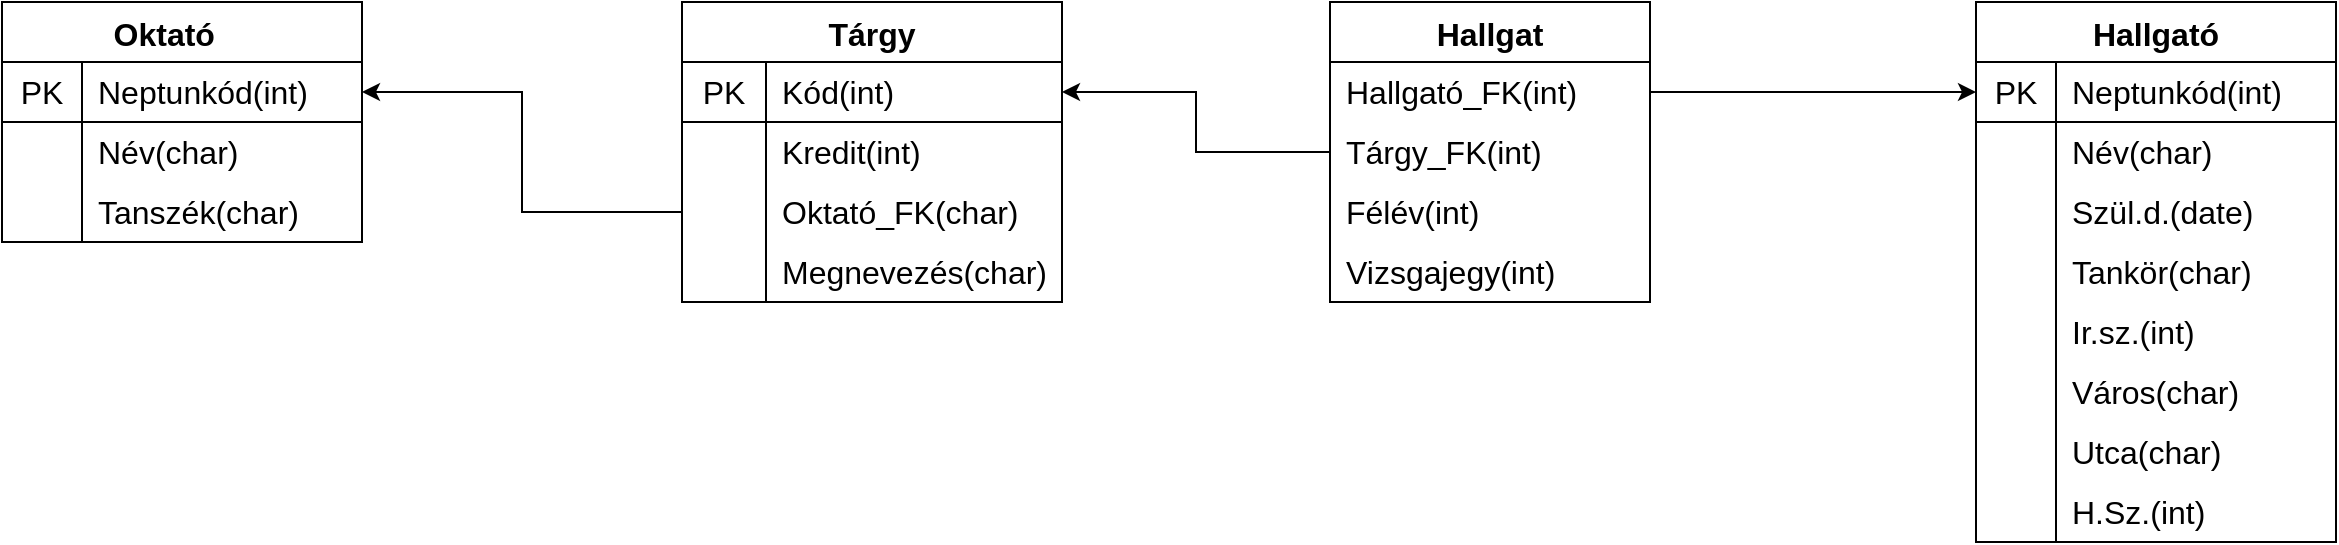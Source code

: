 <mxfile version="26.2.14">
  <diagram name="1 oldal" id="Oifg1sKgQzC-aDMQORgu">
    <mxGraphModel dx="2187" dy="878" grid="1" gridSize="10" guides="1" tooltips="1" connect="1" arrows="1" fold="1" page="1" pageScale="1" pageWidth="827" pageHeight="1169" math="0" shadow="0">
      <root>
        <mxCell id="0" />
        <mxCell id="1" parent="0" />
        <mxCell id="ToHHgcOUZoWuhxtNPYln-1" value="Hallgató" style="shape=table;startSize=30;container=1;collapsible=0;childLayout=tableLayout;fixedRows=1;rowLines=0;fontStyle=1;strokeColor=default;fontSize=16;" vertex="1" parent="1">
          <mxGeometry x="437" y="350" width="180" height="270" as="geometry" />
        </mxCell>
        <mxCell id="ToHHgcOUZoWuhxtNPYln-2" value="" style="shape=tableRow;horizontal=0;startSize=0;swimlaneHead=0;swimlaneBody=0;top=0;left=0;bottom=0;right=0;collapsible=0;dropTarget=0;fillColor=none;points=[[0,0.5],[1,0.5]];portConstraint=eastwest;strokeColor=inherit;fontSize=16;" vertex="1" parent="ToHHgcOUZoWuhxtNPYln-1">
          <mxGeometry y="30" width="180" height="30" as="geometry" />
        </mxCell>
        <mxCell id="ToHHgcOUZoWuhxtNPYln-3" value="PK" style="shape=partialRectangle;html=1;whiteSpace=wrap;connectable=0;fillColor=none;top=0;left=0;bottom=1;right=0;overflow=hidden;pointerEvents=1;strokeColor=inherit;fontSize=16;" vertex="1" parent="ToHHgcOUZoWuhxtNPYln-2">
          <mxGeometry width="40" height="30" as="geometry">
            <mxRectangle width="40" height="30" as="alternateBounds" />
          </mxGeometry>
        </mxCell>
        <mxCell id="ToHHgcOUZoWuhxtNPYln-4" value="Neptunkód(int)" style="shape=partialRectangle;html=1;whiteSpace=wrap;connectable=0;fillColor=none;top=0;left=0;bottom=1;right=0;align=left;spacingLeft=6;overflow=hidden;strokeColor=inherit;fontSize=16;" vertex="1" parent="ToHHgcOUZoWuhxtNPYln-2">
          <mxGeometry x="40" width="140" height="30" as="geometry">
            <mxRectangle width="140" height="30" as="alternateBounds" />
          </mxGeometry>
        </mxCell>
        <mxCell id="ToHHgcOUZoWuhxtNPYln-5" value="" style="shape=tableRow;horizontal=0;startSize=0;swimlaneHead=0;swimlaneBody=0;top=0;left=0;bottom=0;right=0;collapsible=0;dropTarget=0;fillColor=none;points=[[0,0.5],[1,0.5]];portConstraint=eastwest;strokeColor=inherit;fontSize=16;" vertex="1" parent="ToHHgcOUZoWuhxtNPYln-1">
          <mxGeometry y="60" width="180" height="30" as="geometry" />
        </mxCell>
        <mxCell id="ToHHgcOUZoWuhxtNPYln-6" value="" style="shape=partialRectangle;html=1;whiteSpace=wrap;connectable=0;fillColor=none;top=0;left=0;bottom=0;right=0;overflow=hidden;strokeColor=inherit;fontSize=16;" vertex="1" parent="ToHHgcOUZoWuhxtNPYln-5">
          <mxGeometry width="40" height="30" as="geometry">
            <mxRectangle width="40" height="30" as="alternateBounds" />
          </mxGeometry>
        </mxCell>
        <mxCell id="ToHHgcOUZoWuhxtNPYln-7" value="Név(char)" style="shape=partialRectangle;html=1;whiteSpace=wrap;connectable=0;fillColor=none;top=0;left=0;bottom=0;right=0;align=left;spacingLeft=6;overflow=hidden;strokeColor=inherit;fontSize=16;" vertex="1" parent="ToHHgcOUZoWuhxtNPYln-5">
          <mxGeometry x="40" width="140" height="30" as="geometry">
            <mxRectangle width="140" height="30" as="alternateBounds" />
          </mxGeometry>
        </mxCell>
        <mxCell id="ToHHgcOUZoWuhxtNPYln-8" value="" style="shape=tableRow;horizontal=0;startSize=0;swimlaneHead=0;swimlaneBody=0;top=0;left=0;bottom=0;right=0;collapsible=0;dropTarget=0;fillColor=none;points=[[0,0.5],[1,0.5]];portConstraint=eastwest;strokeColor=inherit;fontSize=16;" vertex="1" parent="ToHHgcOUZoWuhxtNPYln-1">
          <mxGeometry y="90" width="180" height="30" as="geometry" />
        </mxCell>
        <mxCell id="ToHHgcOUZoWuhxtNPYln-9" value="" style="shape=partialRectangle;html=1;whiteSpace=wrap;connectable=0;fillColor=none;top=0;left=0;bottom=0;right=0;overflow=hidden;strokeColor=inherit;fontSize=16;" vertex="1" parent="ToHHgcOUZoWuhxtNPYln-8">
          <mxGeometry width="40" height="30" as="geometry">
            <mxRectangle width="40" height="30" as="alternateBounds" />
          </mxGeometry>
        </mxCell>
        <mxCell id="ToHHgcOUZoWuhxtNPYln-10" value="Szül.d.(date)" style="shape=partialRectangle;html=1;whiteSpace=wrap;connectable=0;fillColor=none;top=0;left=0;bottom=0;right=0;align=left;spacingLeft=6;overflow=hidden;strokeColor=inherit;fontSize=16;" vertex="1" parent="ToHHgcOUZoWuhxtNPYln-8">
          <mxGeometry x="40" width="140" height="30" as="geometry">
            <mxRectangle width="140" height="30" as="alternateBounds" />
          </mxGeometry>
        </mxCell>
        <mxCell id="ToHHgcOUZoWuhxtNPYln-50" style="shape=tableRow;horizontal=0;startSize=0;swimlaneHead=0;swimlaneBody=0;top=0;left=0;bottom=0;right=0;collapsible=0;dropTarget=0;fillColor=none;points=[[0,0.5],[1,0.5]];portConstraint=eastwest;strokeColor=inherit;fontSize=16;" vertex="1" parent="ToHHgcOUZoWuhxtNPYln-1">
          <mxGeometry y="120" width="180" height="30" as="geometry" />
        </mxCell>
        <mxCell id="ToHHgcOUZoWuhxtNPYln-51" style="shape=partialRectangle;html=1;whiteSpace=wrap;connectable=0;fillColor=none;top=0;left=0;bottom=0;right=0;overflow=hidden;strokeColor=inherit;fontSize=16;" vertex="1" parent="ToHHgcOUZoWuhxtNPYln-50">
          <mxGeometry width="40" height="30" as="geometry">
            <mxRectangle width="40" height="30" as="alternateBounds" />
          </mxGeometry>
        </mxCell>
        <mxCell id="ToHHgcOUZoWuhxtNPYln-52" value="Tankör(char)" style="shape=partialRectangle;html=1;whiteSpace=wrap;connectable=0;fillColor=none;top=0;left=0;bottom=0;right=0;align=left;spacingLeft=6;overflow=hidden;strokeColor=inherit;fontSize=16;" vertex="1" parent="ToHHgcOUZoWuhxtNPYln-50">
          <mxGeometry x="40" width="140" height="30" as="geometry">
            <mxRectangle width="140" height="30" as="alternateBounds" />
          </mxGeometry>
        </mxCell>
        <mxCell id="ToHHgcOUZoWuhxtNPYln-53" style="shape=tableRow;horizontal=0;startSize=0;swimlaneHead=0;swimlaneBody=0;top=0;left=0;bottom=0;right=0;collapsible=0;dropTarget=0;fillColor=none;points=[[0,0.5],[1,0.5]];portConstraint=eastwest;strokeColor=inherit;fontSize=16;" vertex="1" parent="ToHHgcOUZoWuhxtNPYln-1">
          <mxGeometry y="150" width="180" height="30" as="geometry" />
        </mxCell>
        <mxCell id="ToHHgcOUZoWuhxtNPYln-54" style="shape=partialRectangle;html=1;whiteSpace=wrap;connectable=0;fillColor=none;top=0;left=0;bottom=0;right=0;overflow=hidden;strokeColor=inherit;fontSize=16;" vertex="1" parent="ToHHgcOUZoWuhxtNPYln-53">
          <mxGeometry width="40" height="30" as="geometry">
            <mxRectangle width="40" height="30" as="alternateBounds" />
          </mxGeometry>
        </mxCell>
        <mxCell id="ToHHgcOUZoWuhxtNPYln-55" value="Ir.sz.(int)" style="shape=partialRectangle;html=1;whiteSpace=wrap;connectable=0;fillColor=none;top=0;left=0;bottom=0;right=0;align=left;spacingLeft=6;overflow=hidden;strokeColor=inherit;fontSize=16;" vertex="1" parent="ToHHgcOUZoWuhxtNPYln-53">
          <mxGeometry x="40" width="140" height="30" as="geometry">
            <mxRectangle width="140" height="30" as="alternateBounds" />
          </mxGeometry>
        </mxCell>
        <mxCell id="ToHHgcOUZoWuhxtNPYln-56" style="shape=tableRow;horizontal=0;startSize=0;swimlaneHead=0;swimlaneBody=0;top=0;left=0;bottom=0;right=0;collapsible=0;dropTarget=0;fillColor=none;points=[[0,0.5],[1,0.5]];portConstraint=eastwest;strokeColor=inherit;fontSize=16;" vertex="1" parent="ToHHgcOUZoWuhxtNPYln-1">
          <mxGeometry y="180" width="180" height="30" as="geometry" />
        </mxCell>
        <mxCell id="ToHHgcOUZoWuhxtNPYln-57" style="shape=partialRectangle;html=1;whiteSpace=wrap;connectable=0;fillColor=none;top=0;left=0;bottom=0;right=0;overflow=hidden;strokeColor=inherit;fontSize=16;" vertex="1" parent="ToHHgcOUZoWuhxtNPYln-56">
          <mxGeometry width="40" height="30" as="geometry">
            <mxRectangle width="40" height="30" as="alternateBounds" />
          </mxGeometry>
        </mxCell>
        <mxCell id="ToHHgcOUZoWuhxtNPYln-58" value="Város(char)" style="shape=partialRectangle;html=1;whiteSpace=wrap;connectable=0;fillColor=none;top=0;left=0;bottom=0;right=0;align=left;spacingLeft=6;overflow=hidden;strokeColor=inherit;fontSize=16;" vertex="1" parent="ToHHgcOUZoWuhxtNPYln-56">
          <mxGeometry x="40" width="140" height="30" as="geometry">
            <mxRectangle width="140" height="30" as="alternateBounds" />
          </mxGeometry>
        </mxCell>
        <mxCell id="ToHHgcOUZoWuhxtNPYln-59" style="shape=tableRow;horizontal=0;startSize=0;swimlaneHead=0;swimlaneBody=0;top=0;left=0;bottom=0;right=0;collapsible=0;dropTarget=0;fillColor=none;points=[[0,0.5],[1,0.5]];portConstraint=eastwest;strokeColor=inherit;fontSize=16;" vertex="1" parent="ToHHgcOUZoWuhxtNPYln-1">
          <mxGeometry y="210" width="180" height="30" as="geometry" />
        </mxCell>
        <mxCell id="ToHHgcOUZoWuhxtNPYln-60" style="shape=partialRectangle;html=1;whiteSpace=wrap;connectable=0;fillColor=none;top=0;left=0;bottom=0;right=0;overflow=hidden;strokeColor=inherit;fontSize=16;" vertex="1" parent="ToHHgcOUZoWuhxtNPYln-59">
          <mxGeometry width="40" height="30" as="geometry">
            <mxRectangle width="40" height="30" as="alternateBounds" />
          </mxGeometry>
        </mxCell>
        <mxCell id="ToHHgcOUZoWuhxtNPYln-61" value="Utca(char)" style="shape=partialRectangle;html=1;whiteSpace=wrap;connectable=0;fillColor=none;top=0;left=0;bottom=0;right=0;align=left;spacingLeft=6;overflow=hidden;strokeColor=inherit;fontSize=16;" vertex="1" parent="ToHHgcOUZoWuhxtNPYln-59">
          <mxGeometry x="40" width="140" height="30" as="geometry">
            <mxRectangle width="140" height="30" as="alternateBounds" />
          </mxGeometry>
        </mxCell>
        <mxCell id="ToHHgcOUZoWuhxtNPYln-62" style="shape=tableRow;horizontal=0;startSize=0;swimlaneHead=0;swimlaneBody=0;top=0;left=0;bottom=0;right=0;collapsible=0;dropTarget=0;fillColor=none;points=[[0,0.5],[1,0.5]];portConstraint=eastwest;strokeColor=inherit;fontSize=16;" vertex="1" parent="ToHHgcOUZoWuhxtNPYln-1">
          <mxGeometry y="240" width="180" height="30" as="geometry" />
        </mxCell>
        <mxCell id="ToHHgcOUZoWuhxtNPYln-63" style="shape=partialRectangle;html=1;whiteSpace=wrap;connectable=0;fillColor=none;top=0;left=0;bottom=0;right=0;overflow=hidden;strokeColor=inherit;fontSize=16;" vertex="1" parent="ToHHgcOUZoWuhxtNPYln-62">
          <mxGeometry width="40" height="30" as="geometry">
            <mxRectangle width="40" height="30" as="alternateBounds" />
          </mxGeometry>
        </mxCell>
        <mxCell id="ToHHgcOUZoWuhxtNPYln-64" value="H.Sz.(int)" style="shape=partialRectangle;html=1;whiteSpace=wrap;connectable=0;fillColor=none;top=0;left=0;bottom=0;right=0;align=left;spacingLeft=6;overflow=hidden;strokeColor=inherit;fontSize=16;" vertex="1" parent="ToHHgcOUZoWuhxtNPYln-62">
          <mxGeometry x="40" width="140" height="30" as="geometry">
            <mxRectangle width="140" height="30" as="alternateBounds" />
          </mxGeometry>
        </mxCell>
        <mxCell id="ToHHgcOUZoWuhxtNPYln-11" value="Hallgat" style="shape=table;startSize=30;container=1;collapsible=0;childLayout=tableLayout;fixedRows=1;rowLines=0;fontStyle=1;strokeColor=default;fontSize=16;swimlaneLine=1;" vertex="1" parent="1">
          <mxGeometry x="114" y="350" width="160" height="150" as="geometry" />
        </mxCell>
        <mxCell id="ToHHgcOUZoWuhxtNPYln-12" value="" style="shape=tableRow;horizontal=0;startSize=0;swimlaneHead=0;swimlaneBody=0;top=0;left=0;bottom=0;right=0;collapsible=0;dropTarget=0;fillColor=none;points=[[0,0.5],[1,0.5]];portConstraint=eastwest;strokeColor=inherit;fontSize=16;" vertex="1" parent="ToHHgcOUZoWuhxtNPYln-11">
          <mxGeometry y="30" width="160" height="30" as="geometry" />
        </mxCell>
        <mxCell id="ToHHgcOUZoWuhxtNPYln-14" value="Hallgató_FK(int)" style="shape=partialRectangle;html=1;whiteSpace=wrap;connectable=0;fillColor=none;top=0;left=0;bottom=0;right=0;align=left;spacingLeft=6;overflow=hidden;strokeColor=inherit;fontSize=16;" vertex="1" parent="ToHHgcOUZoWuhxtNPYln-12">
          <mxGeometry width="160" height="30" as="geometry">
            <mxRectangle width="160" height="30" as="alternateBounds" />
          </mxGeometry>
        </mxCell>
        <mxCell id="ToHHgcOUZoWuhxtNPYln-15" value="" style="shape=tableRow;horizontal=0;startSize=0;swimlaneHead=0;swimlaneBody=0;top=0;left=0;bottom=0;right=0;collapsible=0;dropTarget=0;fillColor=none;points=[[0,0.5],[1,0.5]];portConstraint=eastwest;strokeColor=inherit;fontSize=16;" vertex="1" parent="ToHHgcOUZoWuhxtNPYln-11">
          <mxGeometry y="60" width="160" height="30" as="geometry" />
        </mxCell>
        <mxCell id="ToHHgcOUZoWuhxtNPYln-17" value="Tárgy_FK(int)" style="shape=partialRectangle;html=1;whiteSpace=wrap;connectable=0;fillColor=none;top=0;left=0;bottom=0;right=0;align=left;spacingLeft=6;overflow=hidden;strokeColor=inherit;fontSize=16;" vertex="1" parent="ToHHgcOUZoWuhxtNPYln-15">
          <mxGeometry width="160" height="30" as="geometry">
            <mxRectangle width="160" height="30" as="alternateBounds" />
          </mxGeometry>
        </mxCell>
        <mxCell id="ToHHgcOUZoWuhxtNPYln-18" value="" style="shape=tableRow;horizontal=0;startSize=0;swimlaneHead=0;swimlaneBody=0;top=0;left=0;bottom=0;right=0;collapsible=0;dropTarget=0;fillColor=none;points=[[0,0.5],[1,0.5]];portConstraint=eastwest;strokeColor=inherit;fontSize=16;" vertex="1" parent="ToHHgcOUZoWuhxtNPYln-11">
          <mxGeometry y="90" width="160" height="30" as="geometry" />
        </mxCell>
        <mxCell id="ToHHgcOUZoWuhxtNPYln-20" value="Félév(int)" style="shape=partialRectangle;html=1;whiteSpace=wrap;connectable=0;fillColor=none;top=0;left=0;bottom=0;right=0;align=left;spacingLeft=6;overflow=hidden;strokeColor=inherit;fontSize=16;" vertex="1" parent="ToHHgcOUZoWuhxtNPYln-18">
          <mxGeometry width="160" height="30" as="geometry">
            <mxRectangle width="160" height="30" as="alternateBounds" />
          </mxGeometry>
        </mxCell>
        <mxCell id="ToHHgcOUZoWuhxtNPYln-47" style="shape=tableRow;horizontal=0;startSize=0;swimlaneHead=0;swimlaneBody=0;top=0;left=0;bottom=0;right=0;collapsible=0;dropTarget=0;fillColor=none;points=[[0,0.5],[1,0.5]];portConstraint=eastwest;strokeColor=inherit;fontSize=16;" vertex="1" parent="ToHHgcOUZoWuhxtNPYln-11">
          <mxGeometry y="120" width="160" height="30" as="geometry" />
        </mxCell>
        <mxCell id="ToHHgcOUZoWuhxtNPYln-49" value="Vizsgajegy(int)" style="shape=partialRectangle;html=1;whiteSpace=wrap;connectable=0;fillColor=none;top=0;left=0;bottom=0;right=0;align=left;spacingLeft=6;overflow=hidden;strokeColor=inherit;fontSize=16;" vertex="1" parent="ToHHgcOUZoWuhxtNPYln-47">
          <mxGeometry width="160" height="30" as="geometry">
            <mxRectangle width="160" height="30" as="alternateBounds" />
          </mxGeometry>
        </mxCell>
        <mxCell id="ToHHgcOUZoWuhxtNPYln-21" value="Tárgy" style="shape=table;startSize=30;container=1;collapsible=0;childLayout=tableLayout;fixedRows=1;rowLines=0;fontStyle=1;strokeColor=default;fontSize=16;" vertex="1" parent="1">
          <mxGeometry x="-210" y="350" width="190" height="150" as="geometry" />
        </mxCell>
        <mxCell id="ToHHgcOUZoWuhxtNPYln-22" value="" style="shape=tableRow;horizontal=0;startSize=0;swimlaneHead=0;swimlaneBody=0;top=0;left=0;bottom=0;right=0;collapsible=0;dropTarget=0;fillColor=none;points=[[0,0.5],[1,0.5]];portConstraint=eastwest;strokeColor=inherit;fontSize=16;" vertex="1" parent="ToHHgcOUZoWuhxtNPYln-21">
          <mxGeometry y="30" width="190" height="30" as="geometry" />
        </mxCell>
        <mxCell id="ToHHgcOUZoWuhxtNPYln-23" value="PK" style="shape=partialRectangle;html=1;whiteSpace=wrap;connectable=0;fillColor=none;top=0;left=0;bottom=1;right=0;overflow=hidden;pointerEvents=1;strokeColor=inherit;fontSize=16;" vertex="1" parent="ToHHgcOUZoWuhxtNPYln-22">
          <mxGeometry width="42" height="30" as="geometry">
            <mxRectangle width="42" height="30" as="alternateBounds" />
          </mxGeometry>
        </mxCell>
        <mxCell id="ToHHgcOUZoWuhxtNPYln-24" value="Kód(int)" style="shape=partialRectangle;html=1;whiteSpace=wrap;connectable=0;fillColor=none;top=0;left=0;bottom=1;right=0;align=left;spacingLeft=6;overflow=hidden;strokeColor=inherit;fontSize=16;" vertex="1" parent="ToHHgcOUZoWuhxtNPYln-22">
          <mxGeometry x="42" width="148" height="30" as="geometry">
            <mxRectangle width="148" height="30" as="alternateBounds" />
          </mxGeometry>
        </mxCell>
        <mxCell id="ToHHgcOUZoWuhxtNPYln-25" value="" style="shape=tableRow;horizontal=0;startSize=0;swimlaneHead=0;swimlaneBody=0;top=0;left=0;bottom=0;right=0;collapsible=0;dropTarget=0;fillColor=none;points=[[0,0.5],[1,0.5]];portConstraint=eastwest;strokeColor=inherit;fontSize=16;" vertex="1" parent="ToHHgcOUZoWuhxtNPYln-21">
          <mxGeometry y="60" width="190" height="30" as="geometry" />
        </mxCell>
        <mxCell id="ToHHgcOUZoWuhxtNPYln-26" value="" style="shape=partialRectangle;html=1;whiteSpace=wrap;connectable=0;fillColor=none;top=0;left=0;bottom=0;right=0;overflow=hidden;strokeColor=inherit;fontSize=16;" vertex="1" parent="ToHHgcOUZoWuhxtNPYln-25">
          <mxGeometry width="42" height="30" as="geometry">
            <mxRectangle width="42" height="30" as="alternateBounds" />
          </mxGeometry>
        </mxCell>
        <mxCell id="ToHHgcOUZoWuhxtNPYln-27" value="Kredit(int)" style="shape=partialRectangle;html=1;whiteSpace=wrap;connectable=0;fillColor=none;top=0;left=0;bottom=0;right=0;align=left;spacingLeft=6;overflow=hidden;strokeColor=inherit;fontSize=16;" vertex="1" parent="ToHHgcOUZoWuhxtNPYln-25">
          <mxGeometry x="42" width="148" height="30" as="geometry">
            <mxRectangle width="148" height="30" as="alternateBounds" />
          </mxGeometry>
        </mxCell>
        <mxCell id="ToHHgcOUZoWuhxtNPYln-28" value="" style="shape=tableRow;horizontal=0;startSize=0;swimlaneHead=0;swimlaneBody=0;top=0;left=0;bottom=0;right=0;collapsible=0;dropTarget=0;fillColor=none;points=[[0,0.5],[1,0.5]];portConstraint=eastwest;strokeColor=inherit;fontSize=16;" vertex="1" parent="ToHHgcOUZoWuhxtNPYln-21">
          <mxGeometry y="90" width="190" height="30" as="geometry" />
        </mxCell>
        <mxCell id="ToHHgcOUZoWuhxtNPYln-29" value="" style="shape=partialRectangle;html=1;whiteSpace=wrap;connectable=0;fillColor=none;top=0;left=0;bottom=0;right=0;overflow=hidden;strokeColor=inherit;fontSize=16;" vertex="1" parent="ToHHgcOUZoWuhxtNPYln-28">
          <mxGeometry width="42" height="30" as="geometry">
            <mxRectangle width="42" height="30" as="alternateBounds" />
          </mxGeometry>
        </mxCell>
        <mxCell id="ToHHgcOUZoWuhxtNPYln-30" value="&lt;div&gt;Oktató_FK(char)&lt;/div&gt;" style="shape=partialRectangle;html=1;whiteSpace=wrap;connectable=0;fillColor=none;top=0;left=0;bottom=0;right=0;align=left;spacingLeft=6;overflow=hidden;strokeColor=inherit;fontSize=16;" vertex="1" parent="ToHHgcOUZoWuhxtNPYln-28">
          <mxGeometry x="42" width="148" height="30" as="geometry">
            <mxRectangle width="148" height="30" as="alternateBounds" />
          </mxGeometry>
        </mxCell>
        <mxCell id="ToHHgcOUZoWuhxtNPYln-42" style="shape=tableRow;horizontal=0;startSize=0;swimlaneHead=0;swimlaneBody=0;top=0;left=0;bottom=0;right=0;collapsible=0;dropTarget=0;fillColor=none;points=[[0,0.5],[1,0.5]];portConstraint=eastwest;strokeColor=inherit;fontSize=16;" vertex="1" parent="ToHHgcOUZoWuhxtNPYln-21">
          <mxGeometry y="120" width="190" height="30" as="geometry" />
        </mxCell>
        <mxCell id="ToHHgcOUZoWuhxtNPYln-43" style="shape=partialRectangle;html=1;whiteSpace=wrap;connectable=0;fillColor=none;top=0;left=0;bottom=0;right=0;overflow=hidden;strokeColor=inherit;fontSize=16;" vertex="1" parent="ToHHgcOUZoWuhxtNPYln-42">
          <mxGeometry width="42" height="30" as="geometry">
            <mxRectangle width="42" height="30" as="alternateBounds" />
          </mxGeometry>
        </mxCell>
        <mxCell id="ToHHgcOUZoWuhxtNPYln-44" value="Megnevezés(char)" style="shape=partialRectangle;html=1;whiteSpace=wrap;connectable=0;fillColor=none;top=0;left=0;bottom=0;right=0;align=left;spacingLeft=6;overflow=hidden;strokeColor=inherit;fontSize=16;" vertex="1" parent="ToHHgcOUZoWuhxtNPYln-42">
          <mxGeometry x="42" width="148" height="30" as="geometry">
            <mxRectangle width="148" height="30" as="alternateBounds" />
          </mxGeometry>
        </mxCell>
        <mxCell id="ToHHgcOUZoWuhxtNPYln-31" value="Oktató    " style="shape=table;startSize=30;container=1;collapsible=0;childLayout=tableLayout;fixedRows=1;rowLines=0;fontStyle=1;strokeColor=default;fontSize=16;" vertex="1" parent="1">
          <mxGeometry x="-550" y="350" width="180" height="120" as="geometry" />
        </mxCell>
        <mxCell id="ToHHgcOUZoWuhxtNPYln-32" value="" style="shape=tableRow;horizontal=0;startSize=0;swimlaneHead=0;swimlaneBody=0;top=0;left=0;bottom=0;right=0;collapsible=0;dropTarget=0;fillColor=none;points=[[0,0.5],[1,0.5]];portConstraint=eastwest;strokeColor=inherit;fontSize=16;" vertex="1" parent="ToHHgcOUZoWuhxtNPYln-31">
          <mxGeometry y="30" width="180" height="30" as="geometry" />
        </mxCell>
        <mxCell id="ToHHgcOUZoWuhxtNPYln-33" value="PK" style="shape=partialRectangle;html=1;whiteSpace=wrap;connectable=0;fillColor=none;top=0;left=0;bottom=1;right=0;overflow=hidden;pointerEvents=1;strokeColor=inherit;fontSize=16;" vertex="1" parent="ToHHgcOUZoWuhxtNPYln-32">
          <mxGeometry width="40" height="30" as="geometry">
            <mxRectangle width="40" height="30" as="alternateBounds" />
          </mxGeometry>
        </mxCell>
        <mxCell id="ToHHgcOUZoWuhxtNPYln-34" value="Neptunkód(int)" style="shape=partialRectangle;html=1;whiteSpace=wrap;connectable=0;fillColor=none;top=0;left=0;bottom=1;right=0;align=left;spacingLeft=6;overflow=hidden;strokeColor=inherit;fontSize=16;" vertex="1" parent="ToHHgcOUZoWuhxtNPYln-32">
          <mxGeometry x="40" width="140" height="30" as="geometry">
            <mxRectangle width="140" height="30" as="alternateBounds" />
          </mxGeometry>
        </mxCell>
        <mxCell id="ToHHgcOUZoWuhxtNPYln-35" value="" style="shape=tableRow;horizontal=0;startSize=0;swimlaneHead=0;swimlaneBody=0;top=0;left=0;bottom=0;right=0;collapsible=0;dropTarget=0;fillColor=none;points=[[0,0.5],[1,0.5]];portConstraint=eastwest;strokeColor=inherit;fontSize=16;" vertex="1" parent="ToHHgcOUZoWuhxtNPYln-31">
          <mxGeometry y="60" width="180" height="30" as="geometry" />
        </mxCell>
        <mxCell id="ToHHgcOUZoWuhxtNPYln-36" value="" style="shape=partialRectangle;html=1;whiteSpace=wrap;connectable=0;fillColor=none;top=0;left=0;bottom=0;right=0;overflow=hidden;strokeColor=inherit;fontSize=16;" vertex="1" parent="ToHHgcOUZoWuhxtNPYln-35">
          <mxGeometry width="40" height="30" as="geometry">
            <mxRectangle width="40" height="30" as="alternateBounds" />
          </mxGeometry>
        </mxCell>
        <mxCell id="ToHHgcOUZoWuhxtNPYln-37" value="Név(char)" style="shape=partialRectangle;html=1;whiteSpace=wrap;connectable=0;fillColor=none;top=0;left=0;bottom=0;right=0;align=left;spacingLeft=6;overflow=hidden;strokeColor=inherit;fontSize=16;" vertex="1" parent="ToHHgcOUZoWuhxtNPYln-35">
          <mxGeometry x="40" width="140" height="30" as="geometry">
            <mxRectangle width="140" height="30" as="alternateBounds" />
          </mxGeometry>
        </mxCell>
        <mxCell id="ToHHgcOUZoWuhxtNPYln-38" value="" style="shape=tableRow;horizontal=0;startSize=0;swimlaneHead=0;swimlaneBody=0;top=0;left=0;bottom=0;right=0;collapsible=0;dropTarget=0;fillColor=none;points=[[0,0.5],[1,0.5]];portConstraint=eastwest;strokeColor=inherit;fontSize=16;" vertex="1" parent="ToHHgcOUZoWuhxtNPYln-31">
          <mxGeometry y="90" width="180" height="30" as="geometry" />
        </mxCell>
        <mxCell id="ToHHgcOUZoWuhxtNPYln-39" value="" style="shape=partialRectangle;html=1;whiteSpace=wrap;connectable=0;fillColor=none;top=0;left=0;bottom=0;right=0;overflow=hidden;strokeColor=inherit;fontSize=16;" vertex="1" parent="ToHHgcOUZoWuhxtNPYln-38">
          <mxGeometry width="40" height="30" as="geometry">
            <mxRectangle width="40" height="30" as="alternateBounds" />
          </mxGeometry>
        </mxCell>
        <mxCell id="ToHHgcOUZoWuhxtNPYln-40" value="Tanszék(char)" style="shape=partialRectangle;html=1;whiteSpace=wrap;connectable=0;fillColor=none;top=0;left=0;bottom=0;right=0;align=left;spacingLeft=6;overflow=hidden;strokeColor=inherit;fontSize=16;" vertex="1" parent="ToHHgcOUZoWuhxtNPYln-38">
          <mxGeometry x="40" width="140" height="30" as="geometry">
            <mxRectangle width="140" height="30" as="alternateBounds" />
          </mxGeometry>
        </mxCell>
        <mxCell id="ToHHgcOUZoWuhxtNPYln-41" style="edgeStyle=orthogonalEdgeStyle;rounded=0;orthogonalLoop=1;jettySize=auto;html=1;exitX=0;exitY=0.5;exitDx=0;exitDy=0;entryX=1;entryY=0.5;entryDx=0;entryDy=0;" edge="1" parent="1" source="ToHHgcOUZoWuhxtNPYln-28" target="ToHHgcOUZoWuhxtNPYln-32">
          <mxGeometry relative="1" as="geometry" />
        </mxCell>
        <mxCell id="ToHHgcOUZoWuhxtNPYln-46" style="edgeStyle=orthogonalEdgeStyle;rounded=0;orthogonalLoop=1;jettySize=auto;html=1;exitX=1;exitY=0.5;exitDx=0;exitDy=0;entryX=0;entryY=0.5;entryDx=0;entryDy=0;" edge="1" parent="1" source="ToHHgcOUZoWuhxtNPYln-12" target="ToHHgcOUZoWuhxtNPYln-2">
          <mxGeometry relative="1" as="geometry" />
        </mxCell>
        <mxCell id="ToHHgcOUZoWuhxtNPYln-65" style="edgeStyle=orthogonalEdgeStyle;rounded=0;orthogonalLoop=1;jettySize=auto;html=1;exitX=0;exitY=0.5;exitDx=0;exitDy=0;entryX=1;entryY=0.5;entryDx=0;entryDy=0;" edge="1" parent="1" source="ToHHgcOUZoWuhxtNPYln-15" target="ToHHgcOUZoWuhxtNPYln-22">
          <mxGeometry relative="1" as="geometry" />
        </mxCell>
      </root>
    </mxGraphModel>
  </diagram>
</mxfile>
